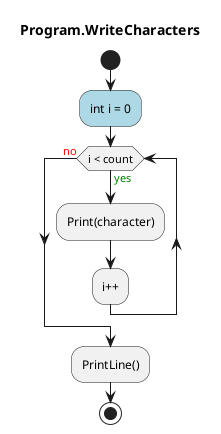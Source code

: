@startuml Program.WriteCharacters
title Program.WriteCharacters
start
#LightBlue:int i = 0;
while (i < count) is (<color:green>yes)
    :Print(character);
:i++;
endwhile (<color:red>no)
:PrintLine();
stop
@enduml
